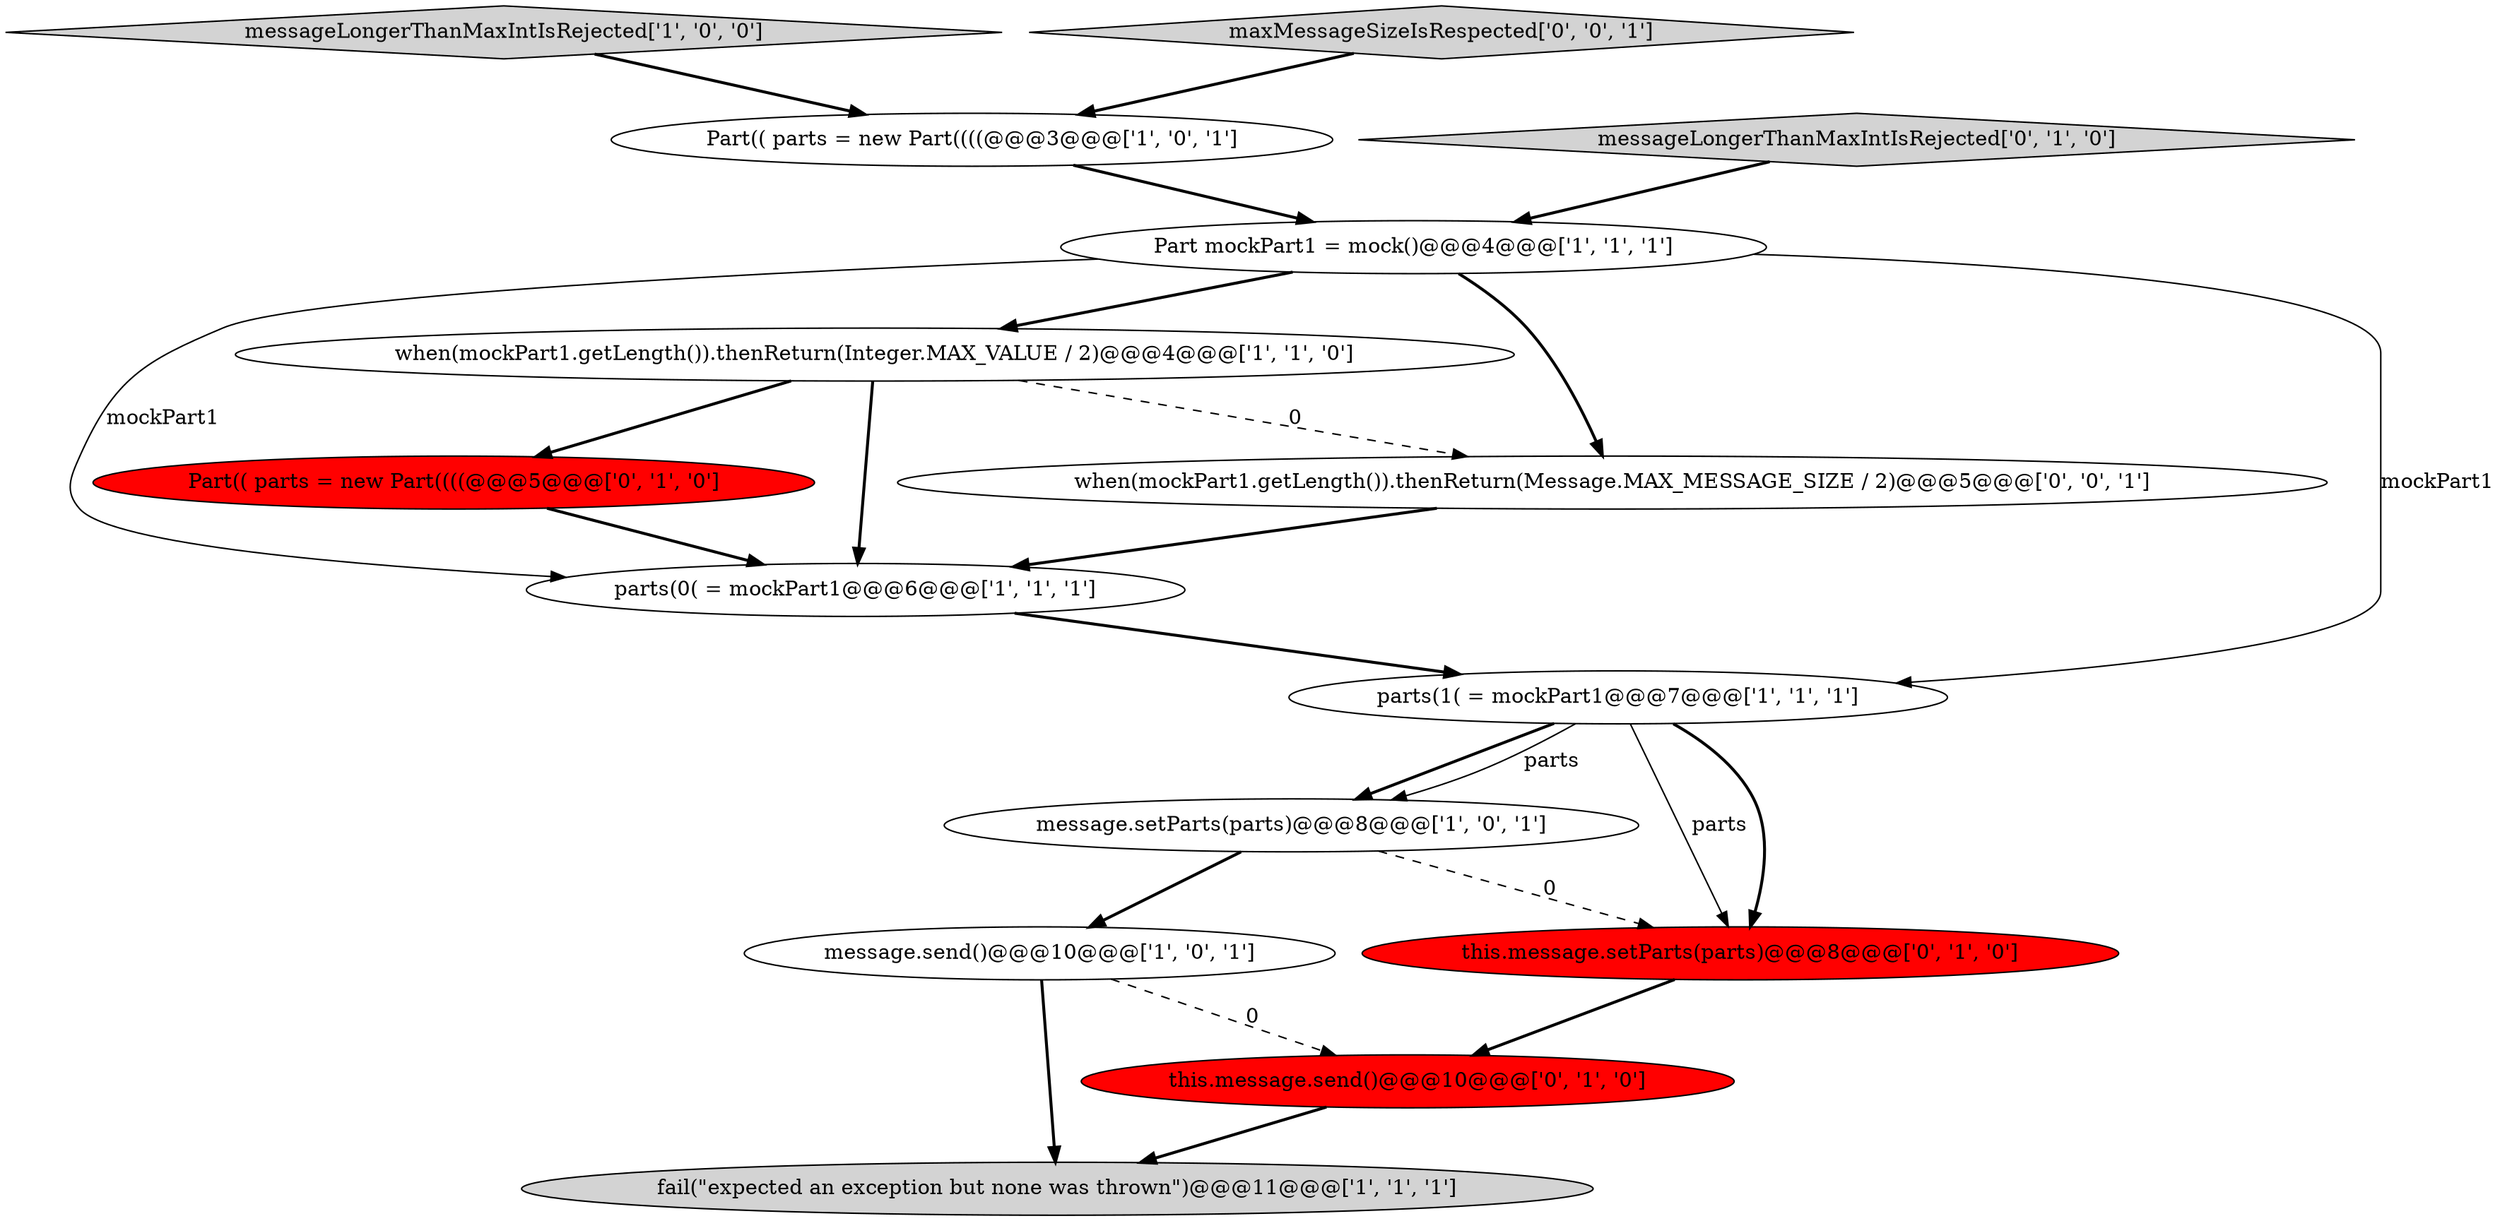digraph {
0 [style = filled, label = "parts(0( = mockPart1@@@6@@@['1', '1', '1']", fillcolor = white, shape = ellipse image = "AAA0AAABBB1BBB"];
1 [style = filled, label = "Part mockPart1 = mock()@@@4@@@['1', '1', '1']", fillcolor = white, shape = ellipse image = "AAA0AAABBB1BBB"];
6 [style = filled, label = "parts(1( = mockPart1@@@7@@@['1', '1', '1']", fillcolor = white, shape = ellipse image = "AAA0AAABBB1BBB"];
11 [style = filled, label = "Part(( parts = new Part((((@@@5@@@['0', '1', '0']", fillcolor = red, shape = ellipse image = "AAA1AAABBB2BBB"];
7 [style = filled, label = "messageLongerThanMaxIntIsRejected['1', '0', '0']", fillcolor = lightgray, shape = diamond image = "AAA0AAABBB1BBB"];
8 [style = filled, label = "fail(\"expected an exception but none was thrown\")@@@11@@@['1', '1', '1']", fillcolor = lightgray, shape = ellipse image = "AAA0AAABBB1BBB"];
2 [style = filled, label = "Part(( parts = new Part((((@@@3@@@['1', '0', '1']", fillcolor = white, shape = ellipse image = "AAA0AAABBB1BBB"];
9 [style = filled, label = "messageLongerThanMaxIntIsRejected['0', '1', '0']", fillcolor = lightgray, shape = diamond image = "AAA0AAABBB2BBB"];
3 [style = filled, label = "message.send()@@@10@@@['1', '0', '1']", fillcolor = white, shape = ellipse image = "AAA0AAABBB1BBB"];
5 [style = filled, label = "message.setParts(parts)@@@8@@@['1', '0', '1']", fillcolor = white, shape = ellipse image = "AAA0AAABBB1BBB"];
12 [style = filled, label = "this.message.setParts(parts)@@@8@@@['0', '1', '0']", fillcolor = red, shape = ellipse image = "AAA1AAABBB2BBB"];
4 [style = filled, label = "when(mockPart1.getLength()).thenReturn(Integer.MAX_VALUE / 2)@@@4@@@['1', '1', '0']", fillcolor = white, shape = ellipse image = "AAA0AAABBB1BBB"];
10 [style = filled, label = "this.message.send()@@@10@@@['0', '1', '0']", fillcolor = red, shape = ellipse image = "AAA1AAABBB2BBB"];
14 [style = filled, label = "maxMessageSizeIsRespected['0', '0', '1']", fillcolor = lightgray, shape = diamond image = "AAA0AAABBB3BBB"];
13 [style = filled, label = "when(mockPart1.getLength()).thenReturn(Message.MAX_MESSAGE_SIZE / 2)@@@5@@@['0', '0', '1']", fillcolor = white, shape = ellipse image = "AAA0AAABBB3BBB"];
5->3 [style = bold, label=""];
1->4 [style = bold, label=""];
5->12 [style = dashed, label="0"];
1->0 [style = solid, label="mockPart1"];
0->6 [style = bold, label=""];
2->1 [style = bold, label=""];
6->12 [style = solid, label="parts"];
1->13 [style = bold, label=""];
4->0 [style = bold, label=""];
6->5 [style = bold, label=""];
11->0 [style = bold, label=""];
12->10 [style = bold, label=""];
10->8 [style = bold, label=""];
7->2 [style = bold, label=""];
3->8 [style = bold, label=""];
6->5 [style = solid, label="parts"];
14->2 [style = bold, label=""];
3->10 [style = dashed, label="0"];
9->1 [style = bold, label=""];
4->11 [style = bold, label=""];
4->13 [style = dashed, label="0"];
1->6 [style = solid, label="mockPart1"];
13->0 [style = bold, label=""];
6->12 [style = bold, label=""];
}
